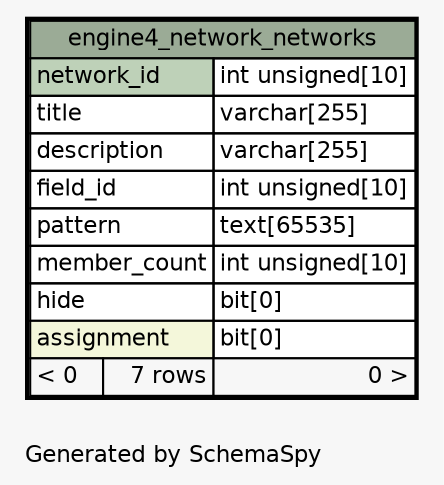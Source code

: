 // dot 2.38.0 on Windows 10 10.0
// SchemaSpy rev 590
digraph "oneDegreeRelationshipsDiagram" {
  graph [
    rankdir="RL"
    bgcolor="#f7f7f7"
    label="\nGenerated by SchemaSpy"
    labeljust="l"
    nodesep="0.18"
    ranksep="0.46"
    fontname="Helvetica"
    fontsize="11"
  ];
  node [
    fontname="Helvetica"
    fontsize="11"
    shape="plaintext"
  ];
  edge [
    arrowsize="0.8"
  ];
  "engine4_network_networks" [
    label=<
    <TABLE BORDER="2" CELLBORDER="1" CELLSPACING="0" BGCOLOR="#ffffff">
      <TR><TD COLSPAN="3" BGCOLOR="#9bab96" ALIGN="CENTER">engine4_network_networks</TD></TR>
      <TR><TD PORT="network_id" COLSPAN="2" BGCOLOR="#bed1b8" ALIGN="LEFT">network_id</TD><TD PORT="network_id.type" ALIGN="LEFT">int unsigned[10]</TD></TR>
      <TR><TD PORT="title" COLSPAN="2" ALIGN="LEFT">title</TD><TD PORT="title.type" ALIGN="LEFT">varchar[255]</TD></TR>
      <TR><TD PORT="description" COLSPAN="2" ALIGN="LEFT">description</TD><TD PORT="description.type" ALIGN="LEFT">varchar[255]</TD></TR>
      <TR><TD PORT="field_id" COLSPAN="2" ALIGN="LEFT">field_id</TD><TD PORT="field_id.type" ALIGN="LEFT">int unsigned[10]</TD></TR>
      <TR><TD PORT="pattern" COLSPAN="2" ALIGN="LEFT">pattern</TD><TD PORT="pattern.type" ALIGN="LEFT">text[65535]</TD></TR>
      <TR><TD PORT="member_count" COLSPAN="2" ALIGN="LEFT">member_count</TD><TD PORT="member_count.type" ALIGN="LEFT">int unsigned[10]</TD></TR>
      <TR><TD PORT="hide" COLSPAN="2" ALIGN="LEFT">hide</TD><TD PORT="hide.type" ALIGN="LEFT">bit[0]</TD></TR>
      <TR><TD PORT="assignment" COLSPAN="2" BGCOLOR="#f4f7da" ALIGN="LEFT">assignment</TD><TD PORT="assignment.type" ALIGN="LEFT">bit[0]</TD></TR>
      <TR><TD ALIGN="LEFT" BGCOLOR="#f7f7f7">&lt; 0</TD><TD ALIGN="RIGHT" BGCOLOR="#f7f7f7">7 rows</TD><TD ALIGN="RIGHT" BGCOLOR="#f7f7f7">0 &gt;</TD></TR>
    </TABLE>>
    URL="engine4_network_networks.html"
    tooltip="engine4_network_networks"
  ];
}
